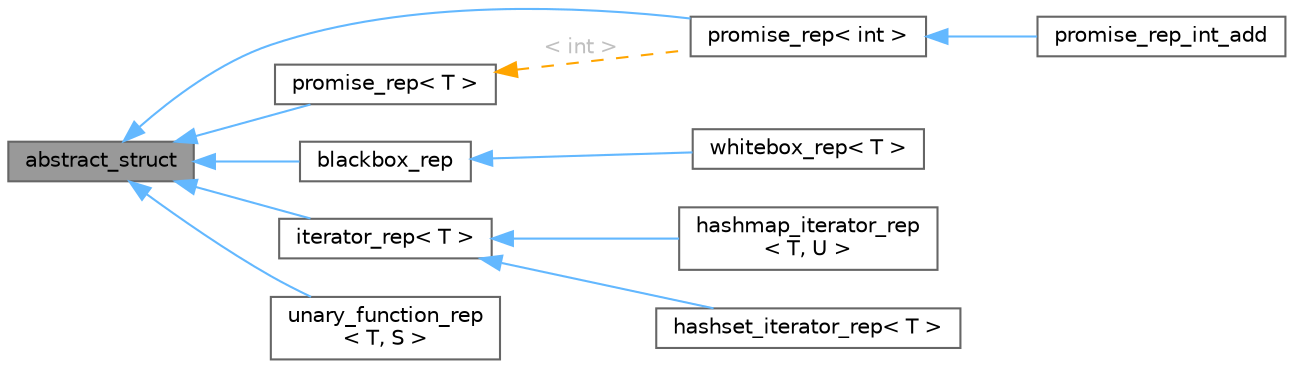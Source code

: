 digraph "abstract_struct"
{
 // LATEX_PDF_SIZE
  bgcolor="transparent";
  edge [fontname=Helvetica,fontsize=10,labelfontname=Helvetica,labelfontsize=10];
  node [fontname=Helvetica,fontsize=10,shape=box,height=0.2,width=0.4];
  rankdir="LR";
  Node1 [id="Node000001",label="abstract_struct",height=0.2,width=0.4,color="gray40", fillcolor="grey60", style="filled", fontcolor="black",tooltip="Structure representing an abstract object with a reference count."];
  Node1 -> Node2 [id="edge1_Node000001_Node000002",dir="back",color="steelblue1",style="solid",tooltip=" "];
  Node2 [id="Node000002",label="promise_rep\< int \>",height=0.2,width=0.4,color="gray40", fillcolor="white", style="filled",URL="$classpromise__rep.html",tooltip=" "];
  Node2 -> Node3 [id="edge2_Node000002_Node000003",dir="back",color="steelblue1",style="solid",tooltip=" "];
  Node3 [id="Node000003",label="promise_rep_int_add",height=0.2,width=0.4,color="gray40", fillcolor="white", style="filled",URL="$classpromise__rep__int__add.html",tooltip=" "];
  Node1 -> Node4 [id="edge3_Node000001_Node000004",dir="back",color="steelblue1",style="solid",tooltip=" "];
  Node4 [id="Node000004",label="blackbox_rep",height=0.2,width=0.4,color="gray40", fillcolor="white", style="filled",URL="$classblackbox__rep.html",tooltip="A template class representing an opaque pointer."];
  Node4 -> Node5 [id="edge4_Node000004_Node000005",dir="back",color="steelblue1",style="solid",tooltip=" "];
  Node5 [id="Node000005",label="whitebox_rep\< T \>",height=0.2,width=0.4,color="gray40", fillcolor="white", style="filled",URL="$classwhitebox__rep.html",tooltip=" "];
  Node1 -> Node6 [id="edge5_Node000001_Node000006",dir="back",color="steelblue1",style="solid",tooltip=" "];
  Node6 [id="Node000006",label="iterator_rep\< T \>",height=0.2,width=0.4,color="gray40", fillcolor="white", style="filled",URL="$classiterator__rep.html",tooltip="An abstract base class for iterator implementation."];
  Node6 -> Node7 [id="edge6_Node000006_Node000007",dir="back",color="steelblue1",style="solid",tooltip=" "];
  Node7 [id="Node000007",label="hashmap_iterator_rep\l\< T, U \>",height=0.2,width=0.4,color="gray40", fillcolor="white", style="filled",URL="$classhashmap__iterator__rep.html",tooltip=" "];
  Node6 -> Node8 [id="edge7_Node000006_Node000008",dir="back",color="steelblue1",style="solid",tooltip=" "];
  Node8 [id="Node000008",label="hashset_iterator_rep\< T \>",height=0.2,width=0.4,color="gray40", fillcolor="white", style="filled",URL="$classhashset__iterator__rep.html",tooltip=" "];
  Node1 -> Node9 [id="edge8_Node000001_Node000009",dir="back",color="steelblue1",style="solid",tooltip=" "];
  Node9 [id="Node000009",label="promise_rep\< T \>",height=0.2,width=0.4,color="gray40", fillcolor="white", style="filled",URL="$classpromise__rep.html",tooltip=" "];
  Node9 -> Node2 [id="edge9_Node000009_Node000002",dir="back",color="orange",style="dashed",tooltip=" ",label=" \< int \>",fontcolor="grey" ];
  Node1 -> Node10 [id="edge10_Node000001_Node000010",dir="back",color="steelblue1",style="solid",tooltip=" "];
  Node10 [id="Node000010",label="unary_function_rep\l\< T, S \>",height=0.2,width=0.4,color="gray40", fillcolor="white", style="filled",URL="$classunary__function__rep.html",tooltip=" "];
}
